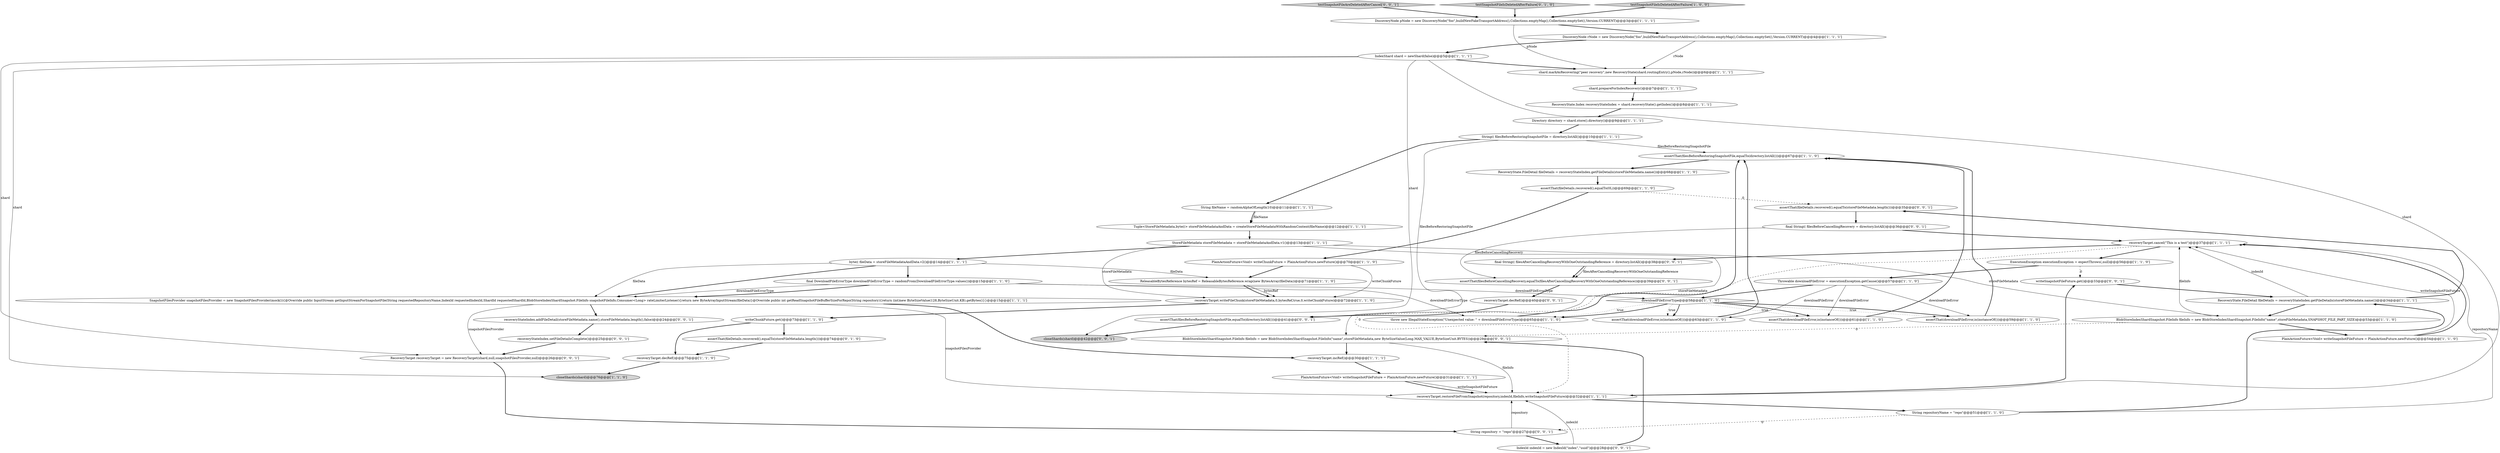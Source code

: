 digraph {
20 [style = filled, label = "IndexShard shard = newShard(false)@@@5@@@['1', '1', '1']", fillcolor = white, shape = ellipse image = "AAA0AAABBB1BBB"];
49 [style = filled, label = "testSnapshotFileAreDeletedAfterCancel['0', '0', '1']", fillcolor = lightgray, shape = diamond image = "AAA0AAABBB3BBB"];
0 [style = filled, label = "assertThat(downloadFileError,is(instanceOf()))@@@59@@@['1', '1', '0']", fillcolor = white, shape = ellipse image = "AAA0AAABBB1BBB"];
42 [style = filled, label = "recoveryStateIndex.addFileDetail(storeFileMetadata.name(),storeFileMetadata.length(),false)@@@24@@@['0', '0', '1']", fillcolor = white, shape = ellipse image = "AAA0AAABBB3BBB"];
51 [style = filled, label = "String repository = \"repo\"@@@27@@@['0', '0', '1']", fillcolor = white, shape = ellipse image = "AAA0AAABBB3BBB"];
37 [style = filled, label = "BlobStoreIndexShardSnapshot.FileInfo fileInfo = new BlobStoreIndexShardSnapshot.FileInfo(\"name\",storeFileMetadata,SNAPSHOT_FILE_PART_SIZE)@@@53@@@['1', '1', '0']", fillcolor = white, shape = ellipse image = "AAA0AAABBB1BBB"];
12 [style = filled, label = "recoveryTarget.incRef()@@@30@@@['1', '1', '1']", fillcolor = white, shape = ellipse image = "AAA0AAABBB1BBB"];
26 [style = filled, label = "throw new IllegalStateException(\"Unexpected value: \" + downloadFileErrorType)@@@65@@@['1', '1', '0']", fillcolor = white, shape = ellipse image = "AAA0AAABBB1BBB"];
32 [style = filled, label = "writeChunkFuture.get()@@@73@@@['1', '1', '0']", fillcolor = white, shape = ellipse image = "AAA0AAABBB1BBB"];
33 [style = filled, label = "shard.markAsRecovering(\"peer recovery\",new RecoveryState(shard.routingEntry(),pNode,rNode))@@@6@@@['1', '1', '1']", fillcolor = white, shape = ellipse image = "AAA0AAABBB1BBB"];
36 [style = filled, label = "DiscoveryNode rNode = new DiscoveryNode(\"foo\",buildNewFakeTransportAddress(),Collections.emptyMap(),Collections.emptySet(),Version.CURRENT)@@@4@@@['1', '1', '1']", fillcolor = white, shape = ellipse image = "AAA0AAABBB1BBB"];
38 [style = filled, label = "assertThat(fileDetails.recovered(),equalTo(0L))@@@69@@@['1', '1', '0']", fillcolor = white, shape = ellipse image = "AAA0AAABBB1BBB"];
9 [style = filled, label = "ExecutionException executionException = expectThrows(,null)@@@56@@@['1', '1', '0']", fillcolor = white, shape = ellipse image = "AAA0AAABBB1BBB"];
50 [style = filled, label = "BlobStoreIndexShardSnapshot.FileInfo fileInfo = new BlobStoreIndexShardSnapshot.FileInfo(\"name\",storeFileMetadata,new ByteSizeValue(Long.MAX_VALUE,ByteSizeUnit.BYTES))@@@29@@@['0', '0', '1']", fillcolor = white, shape = ellipse image = "AAA0AAABBB3BBB"];
40 [style = filled, label = "assertThat(fileDetails.recovered(),equalTo(storeFileMetadata.length()))@@@74@@@['0', '1', '0']", fillcolor = white, shape = ellipse image = "AAA1AAABBB2BBB"];
16 [style = filled, label = "String repositoryName = \"repo\"@@@51@@@['1', '1', '0']", fillcolor = white, shape = ellipse image = "AAA0AAABBB1BBB"];
55 [style = filled, label = "final String(( filesAfterCancellingRecoveryWithOneOutstandingReference = directory.listAll()@@@38@@@['0', '0', '1']", fillcolor = white, shape = ellipse image = "AAA0AAABBB3BBB"];
22 [style = filled, label = "Throwable downloadFileError = executionException.getCause()@@@57@@@['1', '1', '0']", fillcolor = white, shape = ellipse image = "AAA0AAABBB1BBB"];
45 [style = filled, label = "recoveryTarget.decRef()@@@40@@@['0', '0', '1']", fillcolor = white, shape = ellipse image = "AAA0AAABBB3BBB"];
19 [style = filled, label = "recoveryTarget.writeFileChunk(storeFileMetadata,0,bytesRef,true,0,writeChunkFuture)@@@72@@@['1', '1', '0']", fillcolor = white, shape = ellipse image = "AAA0AAABBB1BBB"];
6 [style = filled, label = "assertThat(filesBeforeRestoringSnapshotFile,equalTo(directory.listAll()))@@@67@@@['1', '1', '0']", fillcolor = white, shape = ellipse image = "AAA0AAABBB1BBB"];
4 [style = filled, label = "closeShards(shard)@@@76@@@['1', '1', '0']", fillcolor = lightgray, shape = ellipse image = "AAA0AAABBB1BBB"];
28 [style = filled, label = "PlainActionFuture<Void> writeSnapshotFileFuture = PlainActionFuture.newFuture()@@@54@@@['1', '1', '0']", fillcolor = white, shape = ellipse image = "AAA0AAABBB1BBB"];
23 [style = filled, label = "byte(( fileData = storeFileMetadataAndData.v2()@@@14@@@['1', '1', '1']", fillcolor = white, shape = ellipse image = "AAA0AAABBB1BBB"];
47 [style = filled, label = "assertThat(filesBeforeRestoringSnapshotFile,equalTo(directory.listAll()))@@@41@@@['0', '0', '1']", fillcolor = white, shape = ellipse image = "AAA0AAABBB3BBB"];
48 [style = filled, label = "writeSnapshotFileFuture.get()@@@33@@@['0', '0', '1']", fillcolor = white, shape = ellipse image = "AAA0AAABBB3BBB"];
25 [style = filled, label = "PlainActionFuture<Void> writeChunkFuture = PlainActionFuture.newFuture()@@@70@@@['1', '1', '0']", fillcolor = white, shape = ellipse image = "AAA0AAABBB1BBB"];
35 [style = filled, label = "final DownloadFileErrorType downloadFileErrorType = randomFrom(DownloadFileErrorType.values())@@@15@@@['1', '1', '0']", fillcolor = white, shape = ellipse image = "AAA0AAABBB1BBB"];
29 [style = filled, label = "DiscoveryNode pNode = new DiscoveryNode(\"foo\",buildNewFakeTransportAddress(),Collections.emptyMap(),Collections.emptySet(),Version.CURRENT)@@@3@@@['1', '1', '1']", fillcolor = white, shape = ellipse image = "AAA0AAABBB1BBB"];
43 [style = filled, label = "closeShards(shard)@@@42@@@['0', '0', '1']", fillcolor = lightgray, shape = ellipse image = "AAA0AAABBB3BBB"];
44 [style = filled, label = "recoveryStateIndex.setFileDetailsComplete()@@@25@@@['0', '0', '1']", fillcolor = white, shape = ellipse image = "AAA0AAABBB3BBB"];
18 [style = filled, label = "StoreFileMetadata storeFileMetadata = storeFileMetadataAndData.v1()@@@13@@@['1', '1', '1']", fillcolor = white, shape = ellipse image = "AAA0AAABBB1BBB"];
21 [style = filled, label = "Tuple<StoreFileMetadata,byte((> storeFileMetadataAndData = createStoreFileMetadataWithRandomContent(fileName)@@@12@@@['1', '1', '1']", fillcolor = white, shape = ellipse image = "AAA0AAABBB1BBB"];
2 [style = filled, label = "RecoveryState.FileDetail fileDetails = recoveryStateIndex.getFileDetails(storeFileMetadata.name())@@@68@@@['1', '1', '0']", fillcolor = white, shape = ellipse image = "AAA0AAABBB1BBB"];
30 [style = filled, label = "ReleasableBytesReference bytesRef = ReleasableBytesReference.wrap(new BytesArray(fileData))@@@71@@@['1', '1', '0']", fillcolor = white, shape = ellipse image = "AAA0AAABBB1BBB"];
31 [style = filled, label = "PlainActionFuture<Void> writeSnapshotFileFuture = PlainActionFuture.newFuture()@@@31@@@['1', '1', '1']", fillcolor = white, shape = ellipse image = "AAA0AAABBB1BBB"];
34 [style = filled, label = "assertThat(downloadFileError,is(instanceOf()))@@@63@@@['1', '1', '0']", fillcolor = white, shape = ellipse image = "AAA0AAABBB1BBB"];
27 [style = filled, label = "downloadFileErrorType@@@58@@@['1', '1', '0']", fillcolor = white, shape = diamond image = "AAA0AAABBB1BBB"];
8 [style = filled, label = "recoveryTarget.cancel(\"This is a test\")@@@37@@@['1', '1', '1']", fillcolor = white, shape = ellipse image = "AAA0AAABBB1BBB"];
3 [style = filled, label = "RecoveryState.Index recoveryStateIndex = shard.recoveryState().getIndex()@@@8@@@['1', '1', '1']", fillcolor = white, shape = ellipse image = "AAA0AAABBB1BBB"];
10 [style = filled, label = "RecoveryState.FileDetail fileDetails = recoveryStateIndex.getFileDetails(storeFileMetadata.name())@@@34@@@['1', '1', '1']", fillcolor = white, shape = ellipse image = "AAA0AAABBB1BBB"];
24 [style = filled, label = "recoveryTarget.restoreFileFromSnapshot(repository,indexId,fileInfo,writeSnapshotFileFuture)@@@32@@@['1', '1', '1']", fillcolor = white, shape = ellipse image = "AAA0AAABBB1BBB"];
13 [style = filled, label = "recoveryTarget.decRef()@@@75@@@['1', '1', '0']", fillcolor = white, shape = ellipse image = "AAA0AAABBB1BBB"];
46 [style = filled, label = "assertThat(fileDetails.recovered(),equalTo(storeFileMetadata.length()))@@@35@@@['0', '0', '1']", fillcolor = white, shape = ellipse image = "AAA0AAABBB3BBB"];
15 [style = filled, label = "shard.prepareForIndexRecovery()@@@7@@@['1', '1', '1']", fillcolor = white, shape = ellipse image = "AAA0AAABBB1BBB"];
7 [style = filled, label = "Directory directory = shard.store().directory()@@@9@@@['1', '1', '1']", fillcolor = white, shape = ellipse image = "AAA0AAABBB1BBB"];
39 [style = filled, label = "testSnapshotFileIsDeletedAfterFailure['0', '1', '0']", fillcolor = lightgray, shape = diamond image = "AAA0AAABBB2BBB"];
52 [style = filled, label = "final String(( filesBeforeCancellingRecovery = directory.listAll()@@@36@@@['0', '0', '1']", fillcolor = white, shape = ellipse image = "AAA0AAABBB3BBB"];
54 [style = filled, label = "IndexId indexId = new IndexId(\"index\",\"uuid\")@@@28@@@['0', '0', '1']", fillcolor = white, shape = ellipse image = "AAA0AAABBB3BBB"];
1 [style = filled, label = "String(( filesBeforeRestoringSnapshotFile = directory.listAll()@@@10@@@['1', '1', '1']", fillcolor = white, shape = ellipse image = "AAA0AAABBB1BBB"];
53 [style = filled, label = "assertThat(filesBeforeCancellingRecovery,equalTo(filesAfterCancellingRecoveryWithOneOutstandingReference))@@@39@@@['0', '0', '1']", fillcolor = white, shape = ellipse image = "AAA0AAABBB3BBB"];
41 [style = filled, label = "RecoveryTarget recoveryTarget = new RecoveryTarget(shard,null,snapshotFilesProvider,null)@@@26@@@['0', '0', '1']", fillcolor = white, shape = ellipse image = "AAA0AAABBB3BBB"];
11 [style = filled, label = "SnapshotFilesProvider snapshotFilesProvider = new SnapshotFilesProvider(mock()){@Override public InputStream getInputStreamForSnapshotFile(String requestedRepositoryName,IndexId requestedIndexId,ShardId requestedShardId,BlobStoreIndexShardSnapshot.FileInfo snapshotFileInfo,Consumer<Long> rateLimiterListener){return new ByteArrayInputStream(fileData)}@Override public int getReadSnapshotFileBufferSizeForRepo(String repository){return (int)new ByteSizeValue(128,ByteSizeUnit.KB).getBytes()}}@@@15@@@['1', '1', '1']", fillcolor = white, shape = ellipse image = "AAA0AAABBB1BBB"];
14 [style = filled, label = "testSnapshotFileIsDeletedAfterFailure['1', '0', '0']", fillcolor = lightgray, shape = diamond image = "AAA0AAABBB1BBB"];
5 [style = filled, label = "assertThat(downloadFileError,is(instanceOf()))@@@61@@@['1', '1', '0']", fillcolor = white, shape = ellipse image = "AAA0AAABBB1BBB"];
17 [style = filled, label = "String fileName = randomAlphaOfLength(10)@@@11@@@['1', '1', '1']", fillcolor = white, shape = ellipse image = "AAA0AAABBB1BBB"];
20->43 [style = solid, label="shard"];
1->6 [style = solid, label="filesBeforeRestoringSnapshotFile"];
37->50 [style = dashed, label="0"];
35->11 [style = solid, label="downloadFileErrorType"];
11->12 [style = bold, label=""];
50->24 [style = solid, label="fileInfo"];
31->24 [style = solid, label="writeSnapshotFileFuture"];
22->5 [style = solid, label="downloadFileError"];
17->21 [style = bold, label=""];
36->20 [style = bold, label=""];
8->55 [style = bold, label=""];
8->24 [style = dashed, label="0"];
51->54 [style = bold, label=""];
11->41 [style = solid, label="snapshotFilesProvider"];
3->7 [style = bold, label=""];
6->2 [style = bold, label=""];
17->21 [style = solid, label="fileName"];
41->51 [style = bold, label=""];
14->29 [style = bold, label=""];
25->19 [style = solid, label="writeChunkFuture"];
28->8 [style = solid, label="writeSnapshotFileFuture"];
40->13 [style = bold, label=""];
20->4 [style = solid, label="shard"];
21->18 [style = bold, label=""];
37->28 [style = bold, label=""];
44->41 [style = bold, label=""];
1->17 [style = bold, label=""];
27->0 [style = dotted, label="true"];
7->1 [style = bold, label=""];
27->34 [style = bold, label=""];
2->38 [style = bold, label=""];
42->44 [style = bold, label=""];
5->6 [style = bold, label=""];
36->33 [style = solid, label="rNode"];
38->25 [style = bold, label=""];
10->37 [style = bold, label=""];
47->43 [style = bold, label=""];
20->24 [style = solid, label="shard"];
29->33 [style = solid, label="pNode"];
9->48 [style = dashed, label="0"];
20->41 [style = solid, label="shard"];
28->8 [style = bold, label=""];
19->32 [style = bold, label=""];
16->51 [style = dashed, label="0"];
12->31 [style = bold, label=""];
22->34 [style = solid, label="downloadFileError"];
27->26 [style = bold, label=""];
49->29 [style = bold, label=""];
10->8 [style = solid, label="indexId"];
15->3 [style = bold, label=""];
35->27 [style = solid, label="downloadFileErrorType"];
35->11 [style = bold, label=""];
54->50 [style = bold, label=""];
52->8 [style = bold, label=""];
0->6 [style = bold, label=""];
13->4 [style = bold, label=""];
32->40 [style = bold, label=""];
27->5 [style = dotted, label="true"];
34->6 [style = bold, label=""];
23->11 [style = solid, label="fileData"];
51->24 [style = solid, label="repository"];
30->19 [style = solid, label="bytesRef"];
29->36 [style = bold, label=""];
27->26 [style = dotted, label="true"];
16->10 [style = bold, label=""];
18->19 [style = solid, label="storeFileMetadata"];
18->50 [style = solid, label="storeFileMetadata"];
23->35 [style = bold, label=""];
46->52 [style = bold, label=""];
33->15 [style = bold, label=""];
24->16 [style = bold, label=""];
53->45 [style = bold, label=""];
54->24 [style = solid, label="indexId"];
55->53 [style = bold, label=""];
39->29 [style = bold, label=""];
35->26 [style = solid, label="downloadFileErrorType"];
23->30 [style = solid, label="fileData"];
16->8 [style = solid, label="repositoryName"];
11->24 [style = solid, label="snapshotFilesProvider"];
10->46 [style = bold, label=""];
20->33 [style = bold, label=""];
18->23 [style = bold, label=""];
1->47 [style = solid, label="filesBeforeRestoringSnapshotFile"];
9->22 [style = bold, label=""];
26->6 [style = bold, label=""];
37->8 [style = solid, label="fileInfo"];
24->48 [style = bold, label=""];
18->37 [style = solid, label="storeFileMetadata"];
48->10 [style = bold, label=""];
32->13 [style = bold, label=""];
8->9 [style = bold, label=""];
22->0 [style = solid, label="downloadFileError"];
27->34 [style = dotted, label="true"];
22->27 [style = bold, label=""];
27->0 [style = bold, label=""];
45->47 [style = bold, label=""];
23->11 [style = bold, label=""];
11->42 [style = bold, label=""];
38->46 [style = dashed, label="0"];
27->5 [style = bold, label=""];
52->53 [style = solid, label="filesBeforeCancellingRecovery"];
55->53 [style = solid, label="filesAfterCancellingRecoveryWithOneOutstandingReference"];
31->24 [style = bold, label=""];
25->30 [style = bold, label=""];
30->19 [style = bold, label=""];
50->12 [style = bold, label=""];
}

